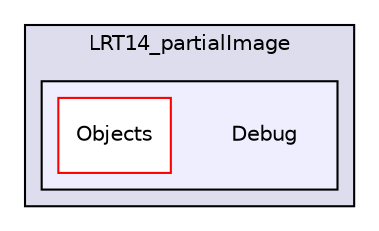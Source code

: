 digraph "PPC603gnu/LRT14_partialImage/Debug" {
  compound=true
  node [ fontsize="10", fontname="Helvetica"];
  edge [ labelfontsize="10", labelfontname="Helvetica"];
  subgraph clusterdir_d6661cd07b32557067e210778ac1c496 {
    graph [ bgcolor="#ddddee", pencolor="black", label="LRT14_partialImage" fontname="Helvetica", fontsize="10", URL="dir_d6661cd07b32557067e210778ac1c496.html"]
  subgraph clusterdir_29a7d2257174285c712d4a1f9d4d2fa4 {
    graph [ bgcolor="#eeeeff", pencolor="black", label="" URL="dir_29a7d2257174285c712d4a1f9d4d2fa4.html"];
    dir_29a7d2257174285c712d4a1f9d4d2fa4 [shape=plaintext label="Debug"];
    dir_8b025bd927d95e47d2b159c4eba16abd [shape=box label="Objects" color="red" fillcolor="white" style="filled" URL="dir_8b025bd927d95e47d2b159c4eba16abd.html"];
  }
  }
}
